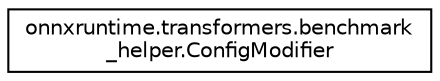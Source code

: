 digraph "Graphical Class Hierarchy"
{
 // LATEX_PDF_SIZE
  edge [fontname="Helvetica",fontsize="10",labelfontname="Helvetica",labelfontsize="10"];
  node [fontname="Helvetica",fontsize="10",shape=record];
  rankdir="LR";
  Node0 [label="onnxruntime.transformers.benchmark\l_helper.ConfigModifier",height=0.2,width=0.4,color="black", fillcolor="white", style="filled",URL="$classonnxruntime_1_1transformers_1_1benchmark__helper_1_1ConfigModifier.html",tooltip=" "];
}

